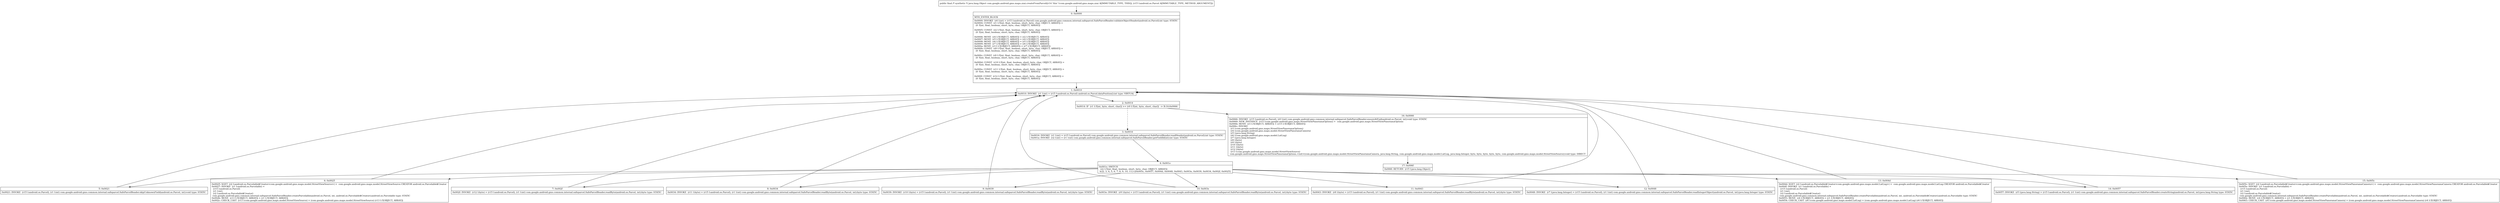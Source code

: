 digraph "CFG forcom.google.android.gms.maps.zzai.createFromParcel(Landroid\/os\/Parcel;)Ljava\/lang\/Object;" {
Node_0 [shape=record,label="{0\:\ 0x0000|MTH_ENTER_BLOCK\l|0x0000: INVOKE  (r0 I:int) = (r15 I:android.os.Parcel) com.google.android.gms.common.internal.safeparcel.SafeParcelReader.validateObjectHeader(android.os.Parcel):int type: STATIC \l0x0004: CONST  (r1 I:?[int, float, boolean, short, byte, char, OBJECT, ARRAY]) = \l  (0 ?[int, float, boolean, short, byte, char, OBJECT, ARRAY])\l \l0x0005: CONST  (r2 I:?[int, float, boolean, short, byte, char, OBJECT, ARRAY]) = \l  (0 ?[int, float, boolean, short, byte, char, OBJECT, ARRAY])\l \l0x0006: MOVE  (r4 I:?[OBJECT, ARRAY]) = (r2 I:?[OBJECT, ARRAY]) \l0x0007: MOVE  (r5 I:?[OBJECT, ARRAY]) = (r4 I:?[OBJECT, ARRAY]) \l0x0008: MOVE  (r6 I:?[OBJECT, ARRAY]) = (r5 I:?[OBJECT, ARRAY]) \l0x0009: MOVE  (r7 I:?[OBJECT, ARRAY]) = (r6 I:?[OBJECT, ARRAY]) \l0x000a: MOVE  (r13 I:?[OBJECT, ARRAY]) = (r7 I:?[OBJECT, ARRAY]) \l0x000b: CONST  (r8 I:?[int, float, boolean, short, byte, char, OBJECT, ARRAY]) = \l  (0 ?[int, float, boolean, short, byte, char, OBJECT, ARRAY])\l \l0x000c: CONST  (r9 I:?[int, float, boolean, short, byte, char, OBJECT, ARRAY]) = \l  (0 ?[int, float, boolean, short, byte, char, OBJECT, ARRAY])\l \l0x000d: CONST  (r10 I:?[int, float, boolean, short, byte, char, OBJECT, ARRAY]) = \l  (0 ?[int, float, boolean, short, byte, char, OBJECT, ARRAY])\l \l0x000e: CONST  (r11 I:?[int, float, boolean, short, byte, char, OBJECT, ARRAY]) = \l  (0 ?[int, float, boolean, short, byte, char, OBJECT, ARRAY])\l \l0x000f: CONST  (r12 I:?[int, float, boolean, short, byte, char, OBJECT, ARRAY]) = \l  (0 ?[int, float, boolean, short, byte, char, OBJECT, ARRAY])\l \l}"];
Node_1 [shape=record,label="{1\:\ 0x0010|0x0010: INVOKE  (r1 I:int) = (r15 I:android.os.Parcel) android.os.Parcel.dataPosition():int type: VIRTUAL \l}"];
Node_2 [shape=record,label="{2\:\ 0x0014|0x0014: IF  (r1 I:?[int, byte, short, char]) \>= (r0 I:?[int, byte, short, char])  \-\> B:16:0x0066 \l}"];
Node_3 [shape=record,label="{3\:\ 0x0016|0x0016: INVOKE  (r1 I:int) = (r15 I:android.os.Parcel) com.google.android.gms.common.internal.safeparcel.SafeParcelReader.readHeader(android.os.Parcel):int type: STATIC \l0x001a: INVOKE  (r2 I:int) = (r1 I:int) com.google.android.gms.common.internal.safeparcel.SafeParcelReader.getFieldId(int):int type: STATIC \l}"];
Node_4 [shape=record,label="{4\:\ 0x001e|0x001e: SWITCH  \l  (r2 I:?[int, float, boolean, short, byte, char, OBJECT, ARRAY])\l k:[2, 3, 4, 5, 6, 7, 8, 9, 10, 11] t:[0x005c, 0x0057, 0x004d, 0x0048, 0x0043, 0x003e, 0x0039, 0x0034, 0x002f, 0x0025] \l}"];
Node_5 [shape=record,label="{5\:\ 0x0021|0x0021: INVOKE  (r15 I:android.os.Parcel), (r1 I:int) com.google.android.gms.common.internal.safeparcel.SafeParcelReader.skipUnknownField(android.os.Parcel, int):void type: STATIC \l}"];
Node_6 [shape=record,label="{6\:\ 0x0025|0x0025: SGET  (r2 I:android.os.Parcelable$Creator\<com.google.android.gms.maps.model.StreetViewSource\>) =  com.google.android.gms.maps.model.StreetViewSource.CREATOR android.os.Parcelable$Creator \l0x0027: INVOKE  (r1 I:android.os.Parcelable) = \l  (r15 I:android.os.Parcel)\l  (r1 I:int)\l  (r2 I:android.os.Parcelable$Creator)\l com.google.android.gms.common.internal.safeparcel.SafeParcelReader.createParcelable(android.os.Parcel, int, android.os.Parcelable$Creator):android.os.Parcelable type: STATIC \l0x002b: MOVE  (r13 I:?[OBJECT, ARRAY]) = (r1 I:?[OBJECT, ARRAY]) \l0x002c: CHECK_CAST  (r13 I:com.google.android.gms.maps.model.StreetViewSource) = (com.google.android.gms.maps.model.StreetViewSource) (r13 I:?[OBJECT, ARRAY]) \l}"];
Node_7 [shape=record,label="{7\:\ 0x002f|0x002f: INVOKE  (r12 I:byte) = (r15 I:android.os.Parcel), (r1 I:int) com.google.android.gms.common.internal.safeparcel.SafeParcelReader.readByte(android.os.Parcel, int):byte type: STATIC \l}"];
Node_8 [shape=record,label="{8\:\ 0x0034|0x0034: INVOKE  (r11 I:byte) = (r15 I:android.os.Parcel), (r1 I:int) com.google.android.gms.common.internal.safeparcel.SafeParcelReader.readByte(android.os.Parcel, int):byte type: STATIC \l}"];
Node_9 [shape=record,label="{9\:\ 0x0039|0x0039: INVOKE  (r10 I:byte) = (r15 I:android.os.Parcel), (r1 I:int) com.google.android.gms.common.internal.safeparcel.SafeParcelReader.readByte(android.os.Parcel, int):byte type: STATIC \l}"];
Node_10 [shape=record,label="{10\:\ 0x003e|0x003e: INVOKE  (r9 I:byte) = (r15 I:android.os.Parcel), (r1 I:int) com.google.android.gms.common.internal.safeparcel.SafeParcelReader.readByte(android.os.Parcel, int):byte type: STATIC \l}"];
Node_11 [shape=record,label="{11\:\ 0x0043|0x0043: INVOKE  (r8 I:byte) = (r15 I:android.os.Parcel), (r1 I:int) com.google.android.gms.common.internal.safeparcel.SafeParcelReader.readByte(android.os.Parcel, int):byte type: STATIC \l}"];
Node_12 [shape=record,label="{12\:\ 0x0048|0x0048: INVOKE  (r7 I:java.lang.Integer) = (r15 I:android.os.Parcel), (r1 I:int) com.google.android.gms.common.internal.safeparcel.SafeParcelReader.readIntegerObject(android.os.Parcel, int):java.lang.Integer type: STATIC \l}"];
Node_13 [shape=record,label="{13\:\ 0x004d|0x004d: SGET  (r2 I:android.os.Parcelable$Creator\<com.google.android.gms.maps.model.LatLng\>) =  com.google.android.gms.maps.model.LatLng.CREATOR android.os.Parcelable$Creator \l0x004f: INVOKE  (r1 I:android.os.Parcelable) = \l  (r15 I:android.os.Parcel)\l  (r1 I:int)\l  (r2 I:android.os.Parcelable$Creator)\l com.google.android.gms.common.internal.safeparcel.SafeParcelReader.createParcelable(android.os.Parcel, int, android.os.Parcelable$Creator):android.os.Parcelable type: STATIC \l0x0053: MOVE  (r6 I:?[OBJECT, ARRAY]) = (r1 I:?[OBJECT, ARRAY]) \l0x0054: CHECK_CAST  (r6 I:com.google.android.gms.maps.model.LatLng) = (com.google.android.gms.maps.model.LatLng) (r6 I:?[OBJECT, ARRAY]) \l}"];
Node_14 [shape=record,label="{14\:\ 0x0057|0x0057: INVOKE  (r5 I:java.lang.String) = (r15 I:android.os.Parcel), (r1 I:int) com.google.android.gms.common.internal.safeparcel.SafeParcelReader.createString(android.os.Parcel, int):java.lang.String type: STATIC \l}"];
Node_15 [shape=record,label="{15\:\ 0x005c|0x005c: SGET  (r2 I:android.os.Parcelable$Creator\<com.google.android.gms.maps.model.StreetViewPanoramaCamera\>) =  com.google.android.gms.maps.model.StreetViewPanoramaCamera.CREATOR android.os.Parcelable$Creator \l0x005e: INVOKE  (r1 I:android.os.Parcelable) = \l  (r15 I:android.os.Parcel)\l  (r1 I:int)\l  (r2 I:android.os.Parcelable$Creator)\l com.google.android.gms.common.internal.safeparcel.SafeParcelReader.createParcelable(android.os.Parcel, int, android.os.Parcelable$Creator):android.os.Parcelable type: STATIC \l0x0062: MOVE  (r4 I:?[OBJECT, ARRAY]) = (r1 I:?[OBJECT, ARRAY]) \l0x0063: CHECK_CAST  (r4 I:com.google.android.gms.maps.model.StreetViewPanoramaCamera) = (com.google.android.gms.maps.model.StreetViewPanoramaCamera) (r4 I:?[OBJECT, ARRAY]) \l}"];
Node_16 [shape=record,label="{16\:\ 0x0066|0x0066: INVOKE  (r15 I:android.os.Parcel), (r0 I:int) com.google.android.gms.common.internal.safeparcel.SafeParcelReader.ensureAtEnd(android.os.Parcel, int):void type: STATIC \l0x0069: NEW_INSTANCE  (r15 I:com.google.android.gms.maps.StreetViewPanoramaOptions) =  com.google.android.gms.maps.StreetViewPanoramaOptions \l0x006b: MOVE  (r3 I:?[OBJECT, ARRAY]) = (r15 I:?[OBJECT, ARRAY]) \l0x006c: INVOKE  \l  (r3 I:com.google.android.gms.maps.StreetViewPanoramaOptions)\l  (r4 I:com.google.android.gms.maps.model.StreetViewPanoramaCamera)\l  (r5 I:java.lang.String)\l  (r6 I:com.google.android.gms.maps.model.LatLng)\l  (r7 I:java.lang.Integer)\l  (r8 I:byte)\l  (r9 I:byte)\l  (r10 I:byte)\l  (r11 I:byte)\l  (r12 I:byte)\l  (r13 I:com.google.android.gms.maps.model.StreetViewSource)\l com.google.android.gms.maps.StreetViewPanoramaOptions.\<init\>(com.google.android.gms.maps.model.StreetViewPanoramaCamera, java.lang.String, com.google.android.gms.maps.model.LatLng, java.lang.Integer, byte, byte, byte, byte, byte, com.google.android.gms.maps.model.StreetViewSource):void type: DIRECT \l}"];
Node_17 [shape=record,label="{17\:\ 0x006f|0x006f: RETURN  (r15 I:java.lang.Object) \l}"];
MethodNode[shape=record,label="{public final \/* synthetic *\/ java.lang.Object com.google.android.gms.maps.zzai.createFromParcel((r14 'this' I:com.google.android.gms.maps.zzai A[IMMUTABLE_TYPE, THIS]), (r15 I:android.os.Parcel A[IMMUTABLE_TYPE, METHOD_ARGUMENT])) }"];
MethodNode -> Node_0;
Node_0 -> Node_1;
Node_1 -> Node_2;
Node_2 -> Node_3[style=dashed];
Node_2 -> Node_16;
Node_3 -> Node_4;
Node_4 -> Node_5;
Node_4 -> Node_6;
Node_4 -> Node_7;
Node_4 -> Node_8;
Node_4 -> Node_9;
Node_4 -> Node_10;
Node_4 -> Node_11;
Node_4 -> Node_12;
Node_4 -> Node_13;
Node_4 -> Node_14;
Node_4 -> Node_15;
Node_5 -> Node_1;
Node_6 -> Node_1;
Node_7 -> Node_1;
Node_8 -> Node_1;
Node_9 -> Node_1;
Node_10 -> Node_1;
Node_11 -> Node_1;
Node_12 -> Node_1;
Node_13 -> Node_1;
Node_14 -> Node_1;
Node_15 -> Node_1;
Node_16 -> Node_17;
}

